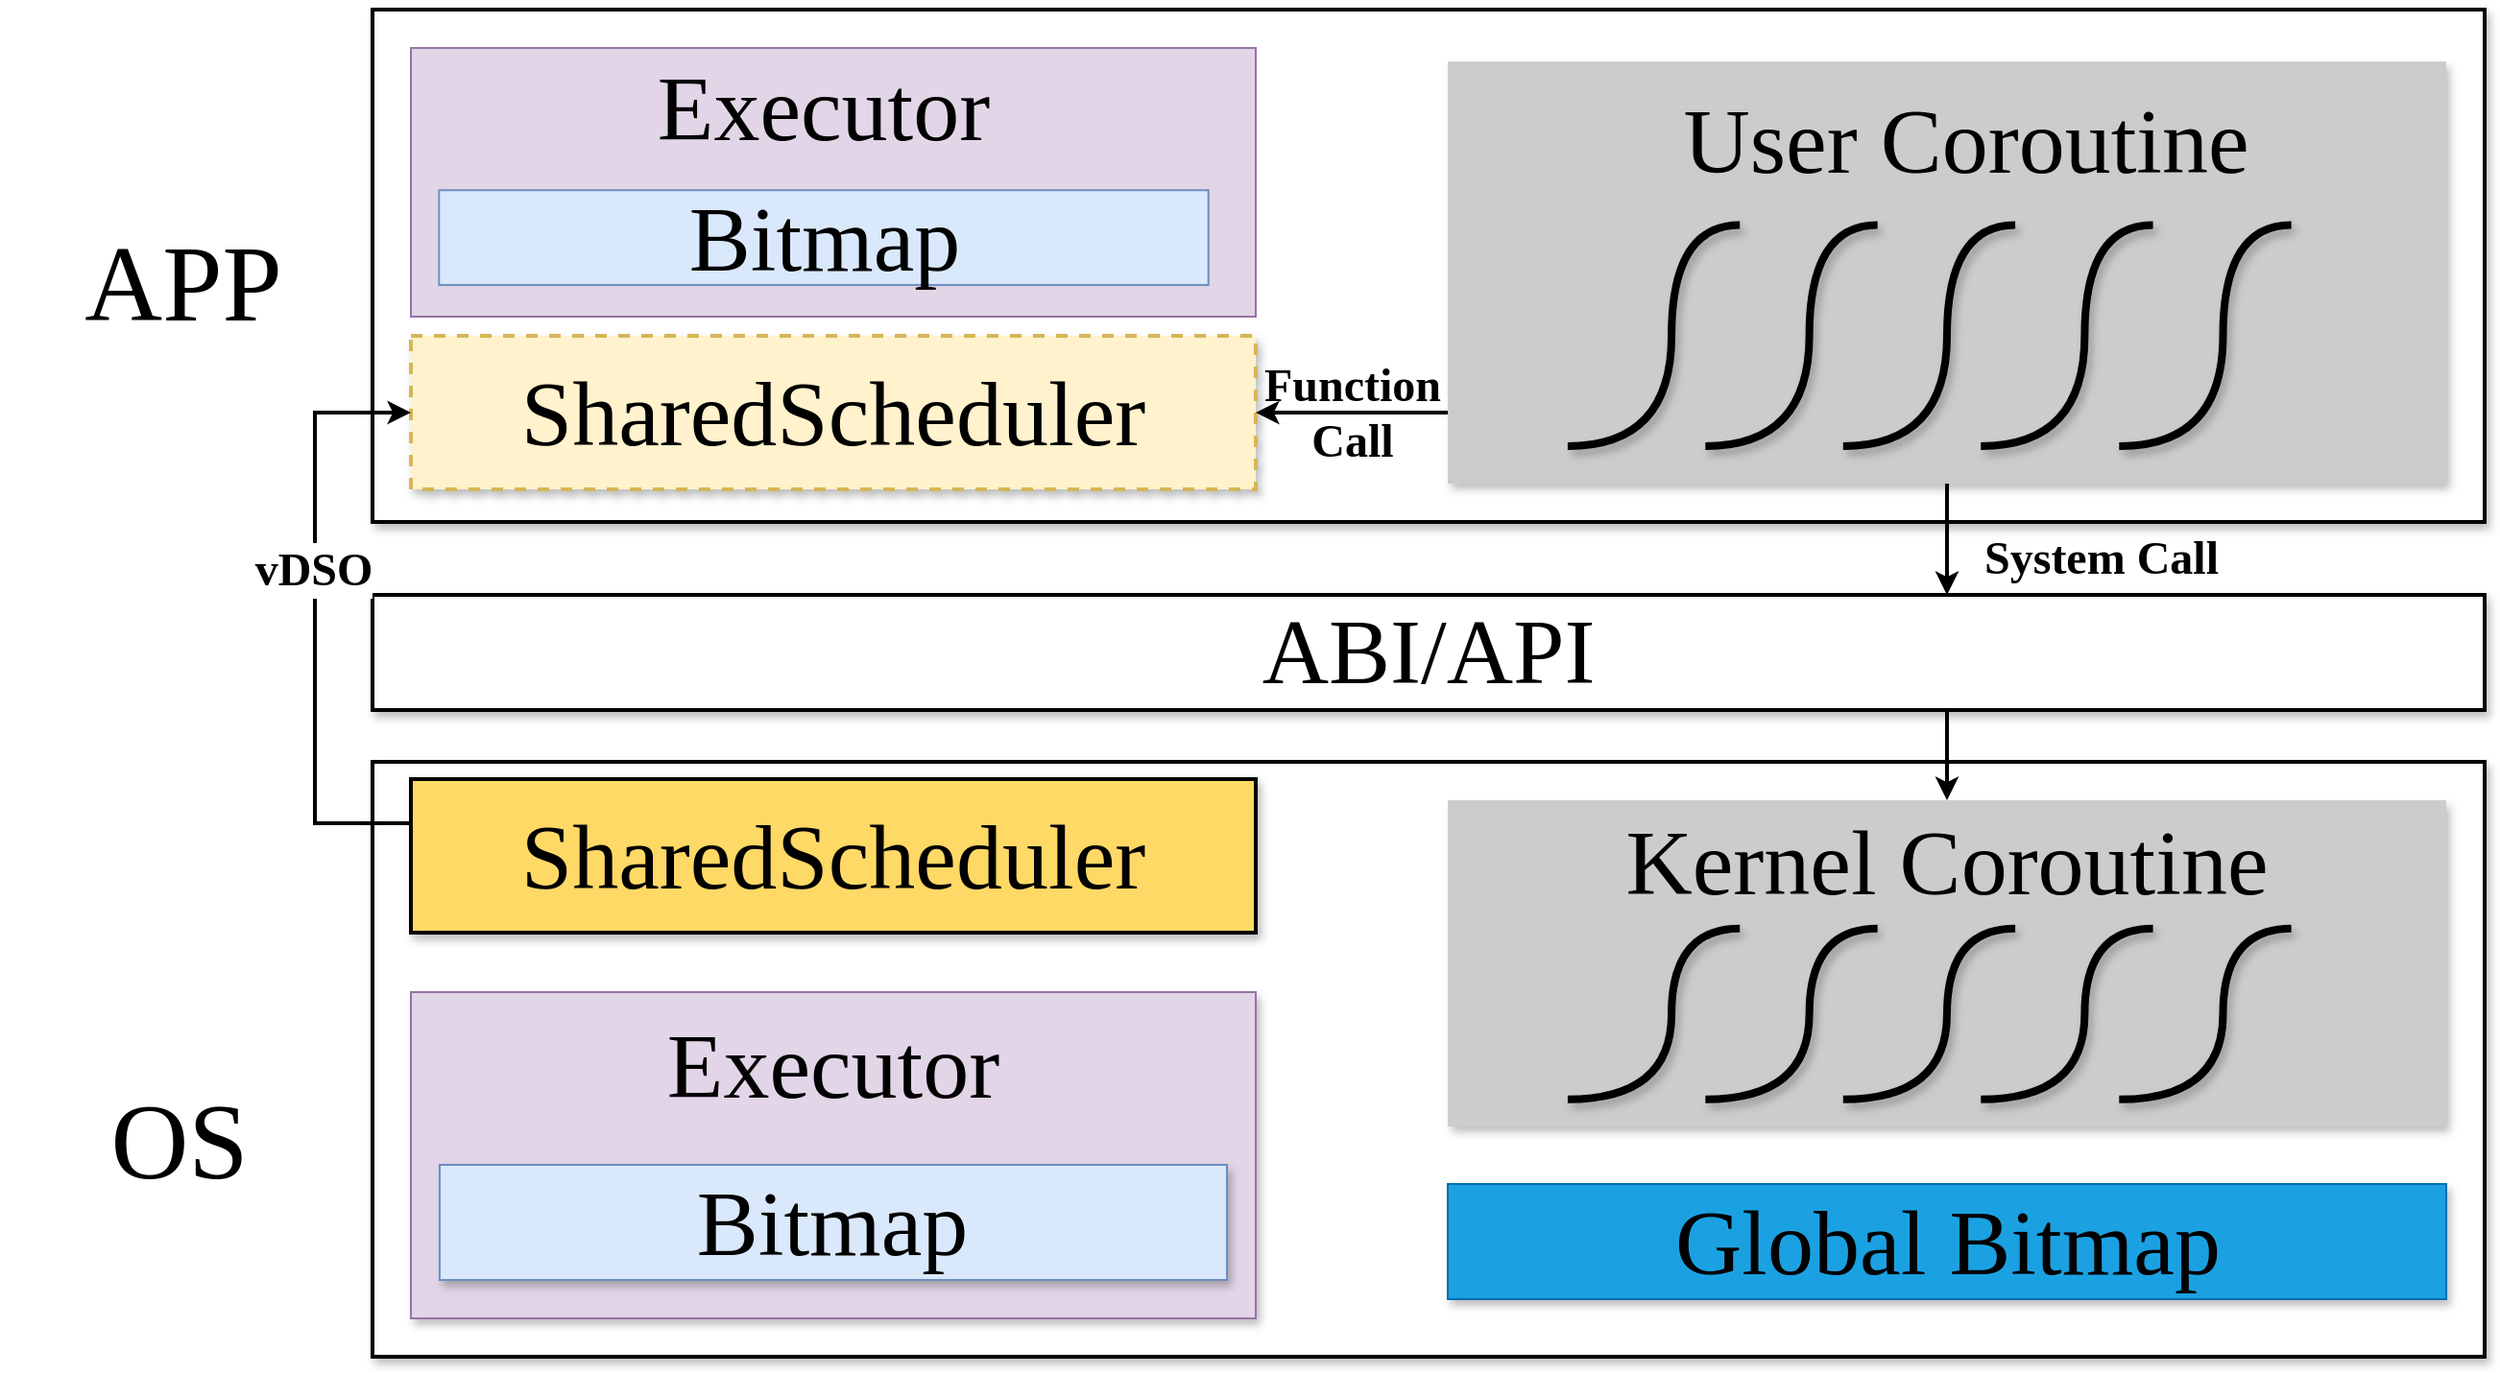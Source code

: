 <mxfile version="21.6.5" type="device">
  <diagram name="第 1 页" id="n_wl3w3ZWfWddhHHXQFg">
    <mxGraphModel dx="2738" dy="-483" grid="1" gridSize="10" guides="1" tooltips="1" connect="1" arrows="1" fold="1" page="1" pageScale="1" pageWidth="1169" pageHeight="827" math="0" shadow="0">
      <root>
        <mxCell id="0" />
        <mxCell id="1" parent="0" />
        <mxCell id="vqcb0wMhBDdDvu6nVeEw-1" value="" style="rounded=0;whiteSpace=wrap;html=1;strokeWidth=2;shadow=1;fontFamily=Times New Roman;" vertex="1" parent="1">
          <mxGeometry x="-630" y="2577" width="1100" height="310" as="geometry" />
        </mxCell>
        <mxCell id="vqcb0wMhBDdDvu6nVeEw-2" value="" style="rounded=0;whiteSpace=wrap;html=1;strokeWidth=2;container=0;shadow=1;fontFamily=Times New Roman;" vertex="1" parent="1">
          <mxGeometry x="-630" y="2185" width="1100" height="267" as="geometry" />
        </mxCell>
        <mxCell id="vqcb0wMhBDdDvu6nVeEw-3" value="&lt;font style=&quot;font-size: 56px;&quot;&gt;OS&lt;/font&gt;" style="text;strokeColor=none;align=center;fillColor=none;html=1;verticalAlign=middle;whiteSpace=wrap;rounded=0;strokeWidth=1;container=0;shadow=1;rotation=0;fontFamily=Times New Roman;" vertex="1" parent="1">
          <mxGeometry x="-820" y="2745" width="178.7" height="60" as="geometry" />
        </mxCell>
        <mxCell id="vqcb0wMhBDdDvu6nVeEw-4" value="&lt;font&gt;&lt;span style=&quot;font-size: 56px;&quot;&gt;APP&lt;/span&gt;&lt;/font&gt;" style="text;strokeColor=none;align=center;fillColor=none;html=1;verticalAlign=middle;whiteSpace=wrap;rounded=0;strokeWidth=1;container=0;shadow=1;fontFamily=Times New Roman;" vertex="1" parent="1">
          <mxGeometry x="-816" y="2310" width="174.7" height="36" as="geometry" />
        </mxCell>
        <mxCell id="vqcb0wMhBDdDvu6nVeEw-5" value="" style="group;shadow=1;fontFamily=Times New Roman;" vertex="1" connectable="0" parent="1">
          <mxGeometry x="-610" y="2586" width="440" height="80" as="geometry" />
        </mxCell>
        <mxCell id="vqcb0wMhBDdDvu6nVeEw-6" value="" style="rounded=0;whiteSpace=wrap;html=1;fillColor=#FFD966;strokeColor=#000000;strokeWidth=2;shadow=1;container=0;fontFamily=Times New Roman;" vertex="1" parent="vqcb0wMhBDdDvu6nVeEw-5">
          <mxGeometry width="440" height="80" as="geometry" />
        </mxCell>
        <mxCell id="vqcb0wMhBDdDvu6nVeEw-7" value="&lt;font&gt;&lt;span style=&quot;font-size: 48px;&quot;&gt;SharedScheduler&lt;/span&gt;&lt;/font&gt;" style="text;strokeColor=none;align=center;fillColor=none;html=1;verticalAlign=middle;whiteSpace=wrap;rounded=0;strokeWidth=1;container=0;shadow=1;fontFamily=Times New Roman;" vertex="1" parent="vqcb0wMhBDdDvu6nVeEw-5">
          <mxGeometry x="36.17" y="23.635" width="367.66" height="32.727" as="geometry" />
        </mxCell>
        <mxCell id="vqcb0wMhBDdDvu6nVeEw-8" value="" style="group;shadow=1;fontFamily=Times New Roman;" vertex="1" connectable="0" parent="1">
          <mxGeometry x="-610" y="2697" width="440" height="170" as="geometry" />
        </mxCell>
        <mxCell id="vqcb0wMhBDdDvu6nVeEw-9" value="" style="rounded=0;whiteSpace=wrap;html=1;fillColor=#e1d5e7;strokeColor=#9673a6;shadow=1;fontFamily=Times New Roman;" vertex="1" parent="vqcb0wMhBDdDvu6nVeEw-8">
          <mxGeometry width="440" height="170" as="geometry" />
        </mxCell>
        <mxCell id="vqcb0wMhBDdDvu6nVeEw-10" value="&lt;font&gt;&lt;span style=&quot;font-size: 48px;&quot;&gt;Executor&lt;/span&gt;&lt;/font&gt;" style="text;strokeColor=none;align=center;fillColor=none;html=1;verticalAlign=middle;whiteSpace=wrap;rounded=0;strokeWidth=1;container=0;shadow=1;fontFamily=Times New Roman;" vertex="1" parent="vqcb0wMhBDdDvu6nVeEw-8">
          <mxGeometry x="133.17" y="10.001" width="173.66" height="55.641" as="geometry" />
        </mxCell>
        <mxCell id="vqcb0wMhBDdDvu6nVeEw-11" value="" style="group;shadow=1;fontFamily=Times New Roman;" vertex="1" connectable="0" parent="vqcb0wMhBDdDvu6nVeEw-8">
          <mxGeometry x="15" y="90" width="410" height="60" as="geometry" />
        </mxCell>
        <mxCell id="vqcb0wMhBDdDvu6nVeEw-12" value="" style="rounded=0;whiteSpace=wrap;html=1;fillColor=#dae8fc;strokeColor=#6c8ebf;shadow=1;fontFamily=Times New Roman;" vertex="1" parent="vqcb0wMhBDdDvu6nVeEw-11">
          <mxGeometry width="410" height="60" as="geometry" />
        </mxCell>
        <mxCell id="vqcb0wMhBDdDvu6nVeEw-13" value="&lt;font&gt;&lt;span style=&quot;font-size: 48px;&quot;&gt;Bitmap&lt;/span&gt;&lt;/font&gt;" style="text;strokeColor=none;align=center;fillColor=none;html=1;verticalAlign=middle;whiteSpace=wrap;rounded=0;strokeWidth=1;container=0;shadow=1;fontFamily=Times New Roman;" vertex="1" parent="vqcb0wMhBDdDvu6nVeEw-11">
          <mxGeometry x="150.431" y="13.63" width="109.139" height="32.73" as="geometry" />
        </mxCell>
        <mxCell id="vqcb0wMhBDdDvu6nVeEw-14" value="" style="group;shadow=1;fontFamily=Times New Roman;" vertex="1" connectable="0" parent="1">
          <mxGeometry x="-70" y="2608" width="520" height="170" as="geometry" />
        </mxCell>
        <mxCell id="vqcb0wMhBDdDvu6nVeEw-15" value="" style="rounded=0;whiteSpace=wrap;html=1;fillColor=#CCCCCC;strokeColor=none;container=0;shadow=1;fontFamily=Times New Roman;" vertex="1" parent="vqcb0wMhBDdDvu6nVeEw-14">
          <mxGeometry y="-11" width="520" height="170" as="geometry" />
        </mxCell>
        <mxCell id="vqcb0wMhBDdDvu6nVeEw-16" value="" style="group;shadow=1;fontFamily=Times New Roman;" vertex="1" connectable="0" parent="vqcb0wMhBDdDvu6nVeEw-14">
          <mxGeometry x="116.552" y="55.857" width="287.201" height="89.048" as="geometry" />
        </mxCell>
        <mxCell id="vqcb0wMhBDdDvu6nVeEw-17" value="" style="endArrow=none;html=1;rounded=0;edgeStyle=orthogonalEdgeStyle;elbow=vertical;curved=1;strokeWidth=4;shadow=1;fontFamily=Times New Roman;" edge="1" parent="vqcb0wMhBDdDvu6nVeEw-16">
          <mxGeometry width="50" height="50" relative="1" as="geometry">
            <mxPoint x="-54.098" y="89.048" as="sourcePoint" />
            <mxPoint x="35.557" as="targetPoint" />
            <Array as="points">
              <mxPoint y="89.048" />
              <mxPoint />
            </Array>
          </mxGeometry>
        </mxCell>
        <mxCell id="vqcb0wMhBDdDvu6nVeEw-18" value="" style="endArrow=none;html=1;rounded=0;edgeStyle=orthogonalEdgeStyle;elbow=vertical;curved=1;strokeWidth=4;shadow=1;fontFamily=Times New Roman;" edge="1" parent="vqcb0wMhBDdDvu6nVeEw-16">
          <mxGeometry width="50" height="50" relative="1" as="geometry">
            <mxPoint x="17.626" y="89.048" as="sourcePoint" />
            <mxPoint x="107.281" as="targetPoint" />
            <Array as="points">
              <mxPoint x="71.724" y="89.048" />
              <mxPoint x="71.724" />
            </Array>
          </mxGeometry>
        </mxCell>
        <mxCell id="vqcb0wMhBDdDvu6nVeEw-19" value="" style="endArrow=none;html=1;rounded=0;edgeStyle=orthogonalEdgeStyle;elbow=vertical;curved=1;strokeWidth=4;shadow=1;fontFamily=Times New Roman;" edge="1" parent="vqcb0wMhBDdDvu6nVeEw-16">
          <mxGeometry width="50" height="50" relative="1" as="geometry">
            <mxPoint x="89.35" y="89.048" as="sourcePoint" />
            <mxPoint x="179.006" as="targetPoint" />
            <Array as="points">
              <mxPoint x="143.448" y="89.048" />
              <mxPoint x="143.448" />
            </Array>
          </mxGeometry>
        </mxCell>
        <mxCell id="vqcb0wMhBDdDvu6nVeEw-20" value="" style="endArrow=none;html=1;rounded=0;edgeStyle=orthogonalEdgeStyle;elbow=vertical;curved=1;strokeWidth=4;shadow=1;fontFamily=Times New Roman;" edge="1" parent="vqcb0wMhBDdDvu6nVeEw-16">
          <mxGeometry width="50" height="50" relative="1" as="geometry">
            <mxPoint x="161.074" y="89.048" as="sourcePoint" />
            <mxPoint x="250.73" as="targetPoint" />
            <Array as="points">
              <mxPoint x="215.172" y="89.048" />
              <mxPoint x="215.172" />
            </Array>
          </mxGeometry>
        </mxCell>
        <mxCell id="vqcb0wMhBDdDvu6nVeEw-21" value="" style="endArrow=none;html=1;rounded=0;edgeStyle=orthogonalEdgeStyle;elbow=vertical;curved=1;strokeWidth=4;shadow=1;fontFamily=Times New Roman;" edge="1" parent="vqcb0wMhBDdDvu6nVeEw-16">
          <mxGeometry width="50" height="50" relative="1" as="geometry">
            <mxPoint x="233.103" y="89.048" as="sourcePoint" />
            <mxPoint x="322.759" as="targetPoint" />
            <Array as="points">
              <mxPoint x="287.201" y="89.048" />
              <mxPoint x="287.201" />
            </Array>
          </mxGeometry>
        </mxCell>
        <mxCell id="vqcb0wMhBDdDvu6nVeEw-22" value="&lt;font&gt;&lt;span style=&quot;font-size: 48px;&quot;&gt;Kernel Coroutine&lt;/span&gt;&lt;/font&gt;" style="text;strokeColor=none;align=center;fillColor=none;html=1;verticalAlign=middle;whiteSpace=wrap;rounded=0;strokeWidth=1;container=0;shadow=1;fontFamily=Times New Roman;" vertex="1" parent="vqcb0wMhBDdDvu6nVeEw-14">
          <mxGeometry x="90.15" y="8.095" width="340" height="26.496" as="geometry" />
        </mxCell>
        <mxCell id="vqcb0wMhBDdDvu6nVeEw-23" value="" style="group;shadow=1;fontFamily=Times New Roman;" vertex="1" connectable="0" parent="1">
          <mxGeometry x="-70" y="2797" width="520" height="60" as="geometry" />
        </mxCell>
        <mxCell id="vqcb0wMhBDdDvu6nVeEw-24" value="" style="rounded=0;whiteSpace=wrap;html=1;fillColor=#1ba1e2;strokeColor=#006EAF;fontColor=#ffffff;shadow=1;fontFamily=Times New Roman;" vertex="1" parent="vqcb0wMhBDdDvu6nVeEw-23">
          <mxGeometry width="520" height="60" as="geometry" />
        </mxCell>
        <mxCell id="vqcb0wMhBDdDvu6nVeEw-25" value="&lt;font&gt;&lt;span style=&quot;font-size: 48px;&quot;&gt;Global Bitmap&lt;/span&gt;&lt;/font&gt;" style="text;strokeColor=none;align=center;fillColor=none;html=1;verticalAlign=middle;whiteSpace=wrap;rounded=0;strokeWidth=1;container=0;shadow=1;fontFamily=Times New Roman;" vertex="1" parent="vqcb0wMhBDdDvu6nVeEw-23">
          <mxGeometry x="61.579" y="13.63" width="396.842" height="32.73" as="geometry" />
        </mxCell>
        <mxCell id="vqcb0wMhBDdDvu6nVeEw-26" value="" style="group;fontFamily=Times New Roman;" vertex="1" connectable="0" parent="1">
          <mxGeometry x="-610" y="2205" width="440" height="140" as="geometry" />
        </mxCell>
        <mxCell id="vqcb0wMhBDdDvu6nVeEw-27" value="" style="rounded=0;whiteSpace=wrap;html=1;fillColor=#e1d5e7;strokeColor=#9673a6;fontFamily=Times New Roman;" vertex="1" parent="vqcb0wMhBDdDvu6nVeEw-26">
          <mxGeometry width="440" height="140" as="geometry" />
        </mxCell>
        <mxCell id="vqcb0wMhBDdDvu6nVeEw-28" value="&lt;font&gt;&lt;span style=&quot;font-size: 48px;&quot;&gt;Executor&lt;/span&gt;&lt;/font&gt;" style="text;strokeColor=none;align=center;fillColor=none;html=1;verticalAlign=middle;whiteSpace=wrap;rounded=0;strokeWidth=1;container=0;fontFamily=Times New Roman;" vertex="1" parent="vqcb0wMhBDdDvu6nVeEw-26">
          <mxGeometry x="130.143" y="8.236" width="169.713" height="45.822" as="geometry" />
        </mxCell>
        <mxCell id="vqcb0wMhBDdDvu6nVeEw-29" value="" style="group;fontFamily=Times New Roman;" vertex="1" connectable="0" parent="vqcb0wMhBDdDvu6nVeEw-26">
          <mxGeometry x="14.659" y="74.118" width="400.682" height="49.412" as="geometry" />
        </mxCell>
        <mxCell id="vqcb0wMhBDdDvu6nVeEw-30" value="" style="rounded=0;whiteSpace=wrap;html=1;fillColor=#dae8fc;strokeColor=#6c8ebf;fontFamily=Times New Roman;" vertex="1" parent="vqcb0wMhBDdDvu6nVeEw-29">
          <mxGeometry width="400.682" height="49.412" as="geometry" />
        </mxCell>
        <mxCell id="vqcb0wMhBDdDvu6nVeEw-31" value="&lt;font&gt;&lt;span style=&quot;font-size: 48px;&quot;&gt;Bitmap&lt;/span&gt;&lt;/font&gt;" style="text;strokeColor=none;align=center;fillColor=none;html=1;verticalAlign=middle;whiteSpace=wrap;rounded=0;strokeWidth=1;container=0;fontFamily=Times New Roman;" vertex="1" parent="vqcb0wMhBDdDvu6nVeEw-29">
          <mxGeometry x="147.012" y="11.225" width="106.658" height="26.954" as="geometry" />
        </mxCell>
        <mxCell id="vqcb0wMhBDdDvu6nVeEw-32" value="" style="group;fontFamily=Times New Roman;" vertex="1" connectable="0" parent="1">
          <mxGeometry x="-630" y="2489" width="1100" height="60" as="geometry" />
        </mxCell>
        <mxCell id="vqcb0wMhBDdDvu6nVeEw-33" value="" style="rounded=0;whiteSpace=wrap;html=1;shadow=1;strokeWidth=2;fontFamily=Times New Roman;" vertex="1" parent="vqcb0wMhBDdDvu6nVeEw-32">
          <mxGeometry y="1" width="1100" height="60" as="geometry" />
        </mxCell>
        <mxCell id="vqcb0wMhBDdDvu6nVeEw-34" value="&lt;font&gt;&lt;span style=&quot;font-size: 48px;&quot;&gt;ABI/API&lt;/span&gt;&lt;/font&gt;" style="text;strokeColor=none;align=center;fillColor=none;html=1;verticalAlign=middle;whiteSpace=wrap;rounded=0;strokeWidth=1;container=0;shadow=1;fontFamily=Times New Roman;" vertex="1" parent="vqcb0wMhBDdDvu6nVeEw-32">
          <mxGeometry x="366.17" y="13.635" width="367.66" height="32.727" as="geometry" />
        </mxCell>
        <mxCell id="vqcb0wMhBDdDvu6nVeEw-35" value="" style="group;shadow=1;fontFamily=Times New Roman;" vertex="1" connectable="0" parent="1">
          <mxGeometry x="-610" y="2355" width="440" height="80" as="geometry" />
        </mxCell>
        <mxCell id="vqcb0wMhBDdDvu6nVeEw-36" value="" style="rounded=0;whiteSpace=wrap;html=1;fillColor=#fff2cc;strokeColor=#d6b656;strokeWidth=2;shadow=1;container=0;dashed=1;fontFamily=Times New Roman;" vertex="1" parent="vqcb0wMhBDdDvu6nVeEw-35">
          <mxGeometry width="440" height="80" as="geometry" />
        </mxCell>
        <mxCell id="vqcb0wMhBDdDvu6nVeEw-37" value="&lt;font&gt;&lt;span style=&quot;font-size: 48px;&quot;&gt;SharedScheduler&lt;/span&gt;&lt;/font&gt;" style="text;strokeColor=none;align=center;fillColor=none;html=1;verticalAlign=middle;whiteSpace=wrap;rounded=0;strokeWidth=1;container=0;shadow=1;fontFamily=Times New Roman;" vertex="1" parent="vqcb0wMhBDdDvu6nVeEw-35">
          <mxGeometry x="36.17" y="23.635" width="367.66" height="32.727" as="geometry" />
        </mxCell>
        <mxCell id="vqcb0wMhBDdDvu6nVeEw-38" style="edgeStyle=orthogonalEdgeStyle;rounded=0;orthogonalLoop=1;jettySize=auto;html=1;exitX=0;exitY=0.5;exitDx=0;exitDy=0;entryX=0;entryY=0.5;entryDx=0;entryDy=0;strokeWidth=2;fontFamily=Times New Roman;" edge="1" parent="1" source="vqcb0wMhBDdDvu6nVeEw-6" target="vqcb0wMhBDdDvu6nVeEw-36">
          <mxGeometry relative="1" as="geometry">
            <Array as="points">
              <mxPoint x="-660" y="2609" />
              <mxPoint x="-660" y="2395" />
            </Array>
          </mxGeometry>
        </mxCell>
        <mxCell id="vqcb0wMhBDdDvu6nVeEw-39" value="&lt;font style=&quot;font-size: 24px;&quot;&gt;vDSO&lt;/font&gt;" style="edgeLabel;html=1;align=center;verticalAlign=middle;resizable=0;points=[];fontFamily=Times New Roman;fontStyle=1" vertex="1" connectable="0" parent="vqcb0wMhBDdDvu6nVeEw-38">
          <mxGeometry x="0.057" y="3" relative="1" as="geometry">
            <mxPoint x="2" y="-24" as="offset" />
          </mxGeometry>
        </mxCell>
        <mxCell id="vqcb0wMhBDdDvu6nVeEw-40" value="" style="group;fontFamily=Times New Roman;" vertex="1" connectable="0" parent="1">
          <mxGeometry x="-70" y="2212.059" width="520" height="220" as="geometry" />
        </mxCell>
        <mxCell id="vqcb0wMhBDdDvu6nVeEw-41" value="" style="rounded=0;whiteSpace=wrap;html=1;fillColor=#CCCCCC;strokeColor=none;container=0;shadow=1;fontFamily=Times New Roman;" vertex="1" parent="vqcb0wMhBDdDvu6nVeEw-40">
          <mxGeometry width="520" height="220" as="geometry" />
        </mxCell>
        <mxCell id="vqcb0wMhBDdDvu6nVeEw-42" value="&lt;font&gt;&lt;span style=&quot;font-size: 48px;&quot;&gt;User Coroutine&lt;/span&gt;&lt;/font&gt;" style="text;strokeColor=none;align=center;fillColor=none;html=1;verticalAlign=middle;whiteSpace=wrap;rounded=0;strokeWidth=1;container=0;shadow=1;fontFamily=Times New Roman;" vertex="1" parent="vqcb0wMhBDdDvu6nVeEw-40">
          <mxGeometry x="100.0" y="23.417" width="340" height="34.289" as="geometry" />
        </mxCell>
        <mxCell id="vqcb0wMhBDdDvu6nVeEw-43" value="" style="endArrow=none;html=1;rounded=0;edgeStyle=orthogonalEdgeStyle;elbow=vertical;curved=1;strokeWidth=4;shadow=1;fontFamily=Times New Roman;" edge="1" parent="vqcb0wMhBDdDvu6nVeEw-40">
          <mxGeometry width="50" height="50" relative="1" as="geometry">
            <mxPoint x="62.454" y="200.465" as="sourcePoint" />
            <mxPoint x="152.109" y="85.227" as="targetPoint" />
            <Array as="points">
              <mxPoint x="116.552" y="200.465" />
              <mxPoint x="116.552" y="85.227" />
            </Array>
          </mxGeometry>
        </mxCell>
        <mxCell id="vqcb0wMhBDdDvu6nVeEw-44" value="" style="endArrow=none;html=1;rounded=0;edgeStyle=orthogonalEdgeStyle;elbow=vertical;curved=1;strokeWidth=4;shadow=1;fontFamily=Times New Roman;" edge="1" parent="vqcb0wMhBDdDvu6nVeEw-40">
          <mxGeometry width="50" height="50" relative="1" as="geometry">
            <mxPoint x="134.178" y="200.465" as="sourcePoint" />
            <mxPoint x="223.833" y="85.227" as="targetPoint" />
            <Array as="points">
              <mxPoint x="188.276" y="200.465" />
              <mxPoint x="188.276" y="85.227" />
            </Array>
          </mxGeometry>
        </mxCell>
        <mxCell id="vqcb0wMhBDdDvu6nVeEw-45" value="" style="endArrow=none;html=1;rounded=0;edgeStyle=orthogonalEdgeStyle;elbow=vertical;curved=1;strokeWidth=4;shadow=1;fontFamily=Times New Roman;" edge="1" parent="vqcb0wMhBDdDvu6nVeEw-40">
          <mxGeometry width="50" height="50" relative="1" as="geometry">
            <mxPoint x="205.902" y="200.465" as="sourcePoint" />
            <mxPoint x="295.557" y="85.227" as="targetPoint" />
            <Array as="points">
              <mxPoint x="260.0" y="200.465" />
              <mxPoint x="260.0" y="85.227" />
            </Array>
          </mxGeometry>
        </mxCell>
        <mxCell id="vqcb0wMhBDdDvu6nVeEw-46" value="" style="endArrow=none;html=1;rounded=0;edgeStyle=orthogonalEdgeStyle;elbow=vertical;curved=1;strokeWidth=4;shadow=1;fontFamily=Times New Roman;" edge="1" parent="vqcb0wMhBDdDvu6nVeEw-40">
          <mxGeometry width="50" height="50" relative="1" as="geometry">
            <mxPoint x="277.626" y="200.465" as="sourcePoint" />
            <mxPoint x="367.281" y="85.227" as="targetPoint" />
            <Array as="points">
              <mxPoint x="331.724" y="200.465" />
              <mxPoint x="331.724" y="85.227" />
            </Array>
          </mxGeometry>
        </mxCell>
        <mxCell id="vqcb0wMhBDdDvu6nVeEw-47" value="" style="endArrow=none;html=1;rounded=0;edgeStyle=orthogonalEdgeStyle;elbow=vertical;curved=1;strokeWidth=4;shadow=1;fontFamily=Times New Roman;" edge="1" parent="vqcb0wMhBDdDvu6nVeEw-40">
          <mxGeometry width="50" height="50" relative="1" as="geometry">
            <mxPoint x="349.655" y="200.465" as="sourcePoint" />
            <mxPoint x="439.31" y="85.227" as="targetPoint" />
            <Array as="points">
              <mxPoint x="403.753" y="200.465" />
              <mxPoint x="403.753" y="85.227" />
            </Array>
          </mxGeometry>
        </mxCell>
        <mxCell id="vqcb0wMhBDdDvu6nVeEw-48" value="" style="edgeStyle=orthogonalEdgeStyle;rounded=0;orthogonalLoop=1;jettySize=auto;html=1;strokeWidth=2;fontFamily=Times New Roman;" edge="1" parent="1" source="vqcb0wMhBDdDvu6nVeEw-41" target="vqcb0wMhBDdDvu6nVeEw-33">
          <mxGeometry relative="1" as="geometry">
            <Array as="points">
              <mxPoint x="190" y="2480" />
              <mxPoint x="190" y="2480" />
            </Array>
          </mxGeometry>
        </mxCell>
        <mxCell id="vqcb0wMhBDdDvu6nVeEw-49" value="&lt;font style=&quot;font-size: 24px;&quot;&gt;System Call&lt;/font&gt;" style="edgeLabel;html=1;align=center;verticalAlign=middle;resizable=0;points=[];labelBackgroundColor=none;fontFamily=Times New Roman;fontStyle=1" vertex="1" connectable="0" parent="vqcb0wMhBDdDvu6nVeEw-48">
          <mxGeometry x="-0.052" y="3" relative="1" as="geometry">
            <mxPoint x="77" y="11" as="offset" />
          </mxGeometry>
        </mxCell>
        <mxCell id="vqcb0wMhBDdDvu6nVeEw-50" style="edgeStyle=orthogonalEdgeStyle;rounded=0;orthogonalLoop=1;jettySize=auto;html=1;entryX=1;entryY=0.5;entryDx=0;entryDy=0;strokeWidth=2;fontFamily=Times New Roman;" edge="1" parent="1" target="vqcb0wMhBDdDvu6nVeEw-36">
          <mxGeometry relative="1" as="geometry">
            <mxPoint x="-70" y="2395" as="sourcePoint" />
            <Array as="points">
              <mxPoint x="-70" y="2395" />
            </Array>
          </mxGeometry>
        </mxCell>
        <mxCell id="vqcb0wMhBDdDvu6nVeEw-51" value="&lt;font style=&quot;font-size: 24px;&quot;&gt;Function&lt;br&gt;Call&lt;/font&gt;" style="edgeLabel;html=1;align=center;verticalAlign=middle;resizable=0;points=[];labelBackgroundColor=none;fontFamily=Times New Roman;fontStyle=1" vertex="1" connectable="0" parent="vqcb0wMhBDdDvu6nVeEw-50">
          <mxGeometry x="0.176" y="-1" relative="1" as="geometry">
            <mxPoint x="9" y="1" as="offset" />
          </mxGeometry>
        </mxCell>
        <mxCell id="vqcb0wMhBDdDvu6nVeEw-52" value="" style="edgeStyle=orthogonalEdgeStyle;rounded=0;orthogonalLoop=1;jettySize=auto;html=1;strokeWidth=2;entryX=0.5;entryY=0;entryDx=0;entryDy=0;fontFamily=Times New Roman;" edge="1" parent="1" target="vqcb0wMhBDdDvu6nVeEw-15">
          <mxGeometry relative="1" as="geometry">
            <mxPoint x="190" y="2550" as="sourcePoint" />
            <mxPoint x="190" y="2588" as="targetPoint" />
            <Array as="points">
              <mxPoint x="190" y="2574" />
              <mxPoint x="190" y="2574" />
            </Array>
          </mxGeometry>
        </mxCell>
      </root>
    </mxGraphModel>
  </diagram>
</mxfile>
